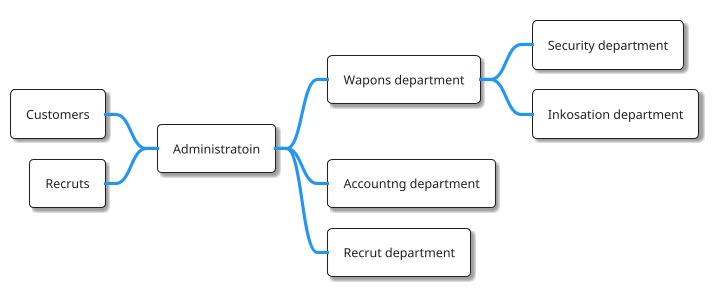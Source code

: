 @startmindmap
!theme materia

+ Administratoin
++ Wapons department
+++ Security department
+++ Inkosation department
++ Accountng department
++ Recrut department
-- Customers
-- Recruts

@endmindmap
